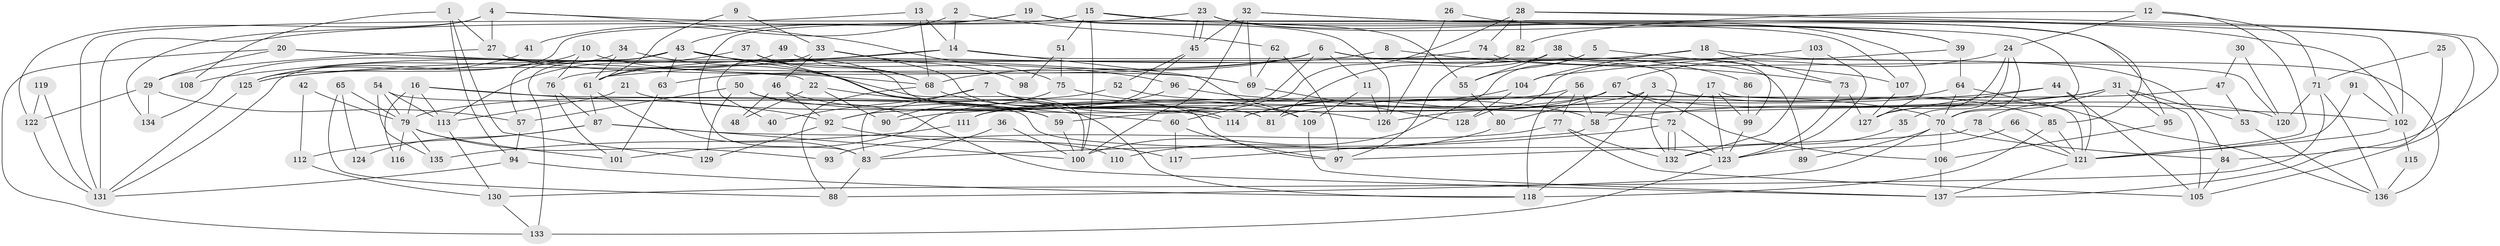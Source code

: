 // coarse degree distribution, {6: 0.08823529411764706, 7: 0.14705882352941177, 10: 0.014705882352941176, 5: 0.1323529411764706, 16: 0.014705882352941176, 9: 0.08823529411764706, 11: 0.029411764705882353, 15: 0.014705882352941176, 8: 0.029411764705882353, 4: 0.14705882352941177, 2: 0.16176470588235295, 3: 0.11764705882352941, 14: 0.014705882352941176}
// Generated by graph-tools (version 1.1) at 2025/18/03/04/25 18:18:35]
// undirected, 137 vertices, 274 edges
graph export_dot {
graph [start="1"]
  node [color=gray90,style=filled];
  1;
  2;
  3;
  4;
  5;
  6;
  7;
  8;
  9;
  10;
  11;
  12;
  13;
  14;
  15;
  16;
  17;
  18;
  19;
  20;
  21;
  22;
  23;
  24;
  25;
  26;
  27;
  28;
  29;
  30;
  31;
  32;
  33;
  34;
  35;
  36;
  37;
  38;
  39;
  40;
  41;
  42;
  43;
  44;
  45;
  46;
  47;
  48;
  49;
  50;
  51;
  52;
  53;
  54;
  55;
  56;
  57;
  58;
  59;
  60;
  61;
  62;
  63;
  64;
  65;
  66;
  67;
  68;
  69;
  70;
  71;
  72;
  73;
  74;
  75;
  76;
  77;
  78;
  79;
  80;
  81;
  82;
  83;
  84;
  85;
  86;
  87;
  88;
  89;
  90;
  91;
  92;
  93;
  94;
  95;
  96;
  97;
  98;
  99;
  100;
  101;
  102;
  103;
  104;
  105;
  106;
  107;
  108;
  109;
  110;
  111;
  112;
  113;
  114;
  115;
  116;
  117;
  118;
  119;
  120;
  121;
  122;
  123;
  124;
  125;
  126;
  127;
  128;
  129;
  130;
  131;
  132;
  133;
  134;
  135;
  136;
  137;
  1 -- 94;
  1 -- 27;
  1 -- 108;
  1 -- 129;
  2 -- 62;
  2 -- 14;
  2 -- 41;
  3 -- 118;
  3 -- 85;
  3 -- 58;
  3 -- 59;
  4 -- 70;
  4 -- 134;
  4 -- 27;
  4 -- 75;
  4 -- 122;
  5 -- 100;
  5 -- 107;
  5 -- 55;
  6 -- 125;
  6 -- 68;
  6 -- 11;
  6 -- 63;
  6 -- 86;
  6 -- 89;
  6 -- 92;
  6 -- 132;
  7 -- 126;
  7 -- 83;
  7 -- 40;
  7 -- 72;
  8 -- 61;
  8 -- 73;
  9 -- 33;
  9 -- 61;
  10 -- 76;
  10 -- 69;
  10 -- 125;
  11 -- 126;
  11 -- 109;
  12 -- 24;
  12 -- 121;
  12 -- 71;
  12 -- 82;
  13 -- 14;
  13 -- 131;
  13 -- 68;
  14 -- 109;
  14 -- 61;
  14 -- 108;
  14 -- 120;
  15 -- 125;
  15 -- 55;
  15 -- 51;
  15 -- 100;
  15 -- 105;
  16 -- 92;
  16 -- 113;
  16 -- 59;
  16 -- 79;
  16 -- 116;
  17 -- 123;
  17 -- 72;
  17 -- 99;
  17 -- 121;
  18 -- 84;
  18 -- 73;
  18 -- 104;
  18 -- 125;
  19 -- 83;
  19 -- 43;
  19 -- 107;
  19 -- 126;
  20 -- 69;
  20 -- 29;
  20 -- 22;
  20 -- 133;
  21 -- 114;
  21 -- 113;
  22 -- 60;
  22 -- 48;
  22 -- 90;
  23 -- 45;
  23 -- 45;
  23 -- 131;
  23 -- 39;
  23 -- 95;
  23 -- 127;
  24 -- 127;
  24 -- 70;
  24 -- 35;
  24 -- 67;
  25 -- 71;
  25 -- 137;
  26 -- 39;
  26 -- 126;
  27 -- 68;
  27 -- 29;
  28 -- 102;
  28 -- 60;
  28 -- 74;
  28 -- 82;
  28 -- 84;
  29 -- 122;
  29 -- 57;
  29 -- 134;
  30 -- 120;
  30 -- 47;
  31 -- 58;
  31 -- 105;
  31 -- 53;
  31 -- 78;
  31 -- 90;
  31 -- 95;
  32 -- 100;
  32 -- 45;
  32 -- 69;
  32 -- 85;
  32 -- 102;
  33 -- 81;
  33 -- 46;
  33 -- 40;
  33 -- 98;
  34 -- 97;
  34 -- 131;
  34 -- 61;
  35 -- 132;
  36 -- 100;
  36 -- 83;
  37 -- 68;
  37 -- 100;
  37 -- 113;
  38 -- 99;
  38 -- 81;
  38 -- 55;
  39 -- 64;
  39 -- 128;
  41 -- 125;
  42 -- 112;
  42 -- 79;
  43 -- 133;
  43 -- 96;
  43 -- 57;
  43 -- 63;
  43 -- 81;
  43 -- 118;
  43 -- 134;
  44 -- 121;
  44 -- 105;
  44 -- 126;
  44 -- 127;
  45 -- 92;
  45 -- 52;
  46 -- 59;
  46 -- 92;
  46 -- 48;
  47 -- 53;
  47 -- 111;
  49 -- 61;
  49 -- 68;
  50 -- 58;
  50 -- 57;
  50 -- 129;
  50 -- 137;
  51 -- 75;
  51 -- 98;
  52 -- 79;
  52 -- 70;
  53 -- 136;
  54 -- 135;
  54 -- 123;
  54 -- 79;
  54 -- 113;
  55 -- 80;
  56 -- 118;
  56 -- 77;
  56 -- 58;
  56 -- 111;
  57 -- 94;
  58 -- 117;
  59 -- 100;
  60 -- 97;
  60 -- 117;
  61 -- 83;
  61 -- 87;
  62 -- 69;
  62 -- 97;
  63 -- 101;
  64 -- 136;
  64 -- 70;
  64 -- 81;
  65 -- 88;
  65 -- 79;
  65 -- 124;
  66 -- 123;
  66 -- 121;
  67 -- 106;
  67 -- 80;
  67 -- 111;
  67 -- 114;
  67 -- 120;
  68 -- 114;
  68 -- 88;
  69 -- 128;
  70 -- 106;
  70 -- 84;
  70 -- 88;
  70 -- 89;
  71 -- 120;
  71 -- 130;
  71 -- 136;
  72 -- 132;
  72 -- 132;
  72 -- 83;
  72 -- 123;
  73 -- 127;
  73 -- 123;
  74 -- 76;
  74 -- 136;
  75 -- 90;
  75 -- 109;
  76 -- 101;
  76 -- 87;
  77 -- 105;
  77 -- 132;
  77 -- 93;
  78 -- 121;
  78 -- 97;
  79 -- 93;
  79 -- 101;
  79 -- 116;
  79 -- 135;
  80 -- 110;
  82 -- 97;
  83 -- 88;
  84 -- 105;
  85 -- 121;
  85 -- 118;
  86 -- 99;
  87 -- 100;
  87 -- 110;
  87 -- 112;
  87 -- 124;
  91 -- 102;
  91 -- 121;
  92 -- 129;
  92 -- 117;
  94 -- 118;
  94 -- 131;
  95 -- 106;
  96 -- 101;
  96 -- 102;
  99 -- 123;
  102 -- 121;
  102 -- 115;
  103 -- 123;
  103 -- 132;
  103 -- 104;
  104 -- 114;
  104 -- 128;
  106 -- 137;
  107 -- 127;
  109 -- 137;
  111 -- 135;
  112 -- 130;
  113 -- 130;
  115 -- 136;
  119 -- 131;
  119 -- 122;
  121 -- 137;
  122 -- 131;
  123 -- 133;
  125 -- 131;
  130 -- 133;
}

